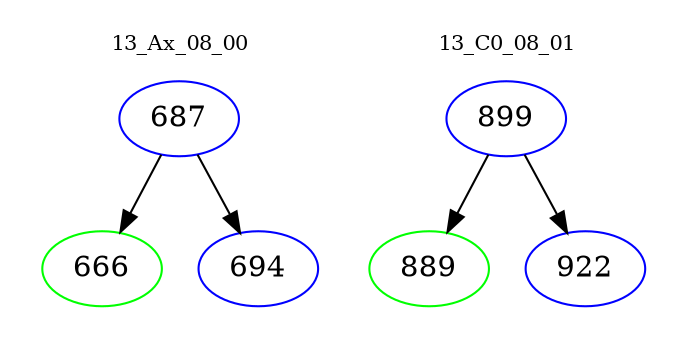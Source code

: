 digraph{
subgraph cluster_0 {
color = white
label = "13_Ax_08_00";
fontsize=10;
T0_687 [label="687", color="blue"]
T0_687 -> T0_666 [color="black"]
T0_666 [label="666", color="green"]
T0_687 -> T0_694 [color="black"]
T0_694 [label="694", color="blue"]
}
subgraph cluster_1 {
color = white
label = "13_C0_08_01";
fontsize=10;
T1_899 [label="899", color="blue"]
T1_899 -> T1_889 [color="black"]
T1_889 [label="889", color="green"]
T1_899 -> T1_922 [color="black"]
T1_922 [label="922", color="blue"]
}
}
